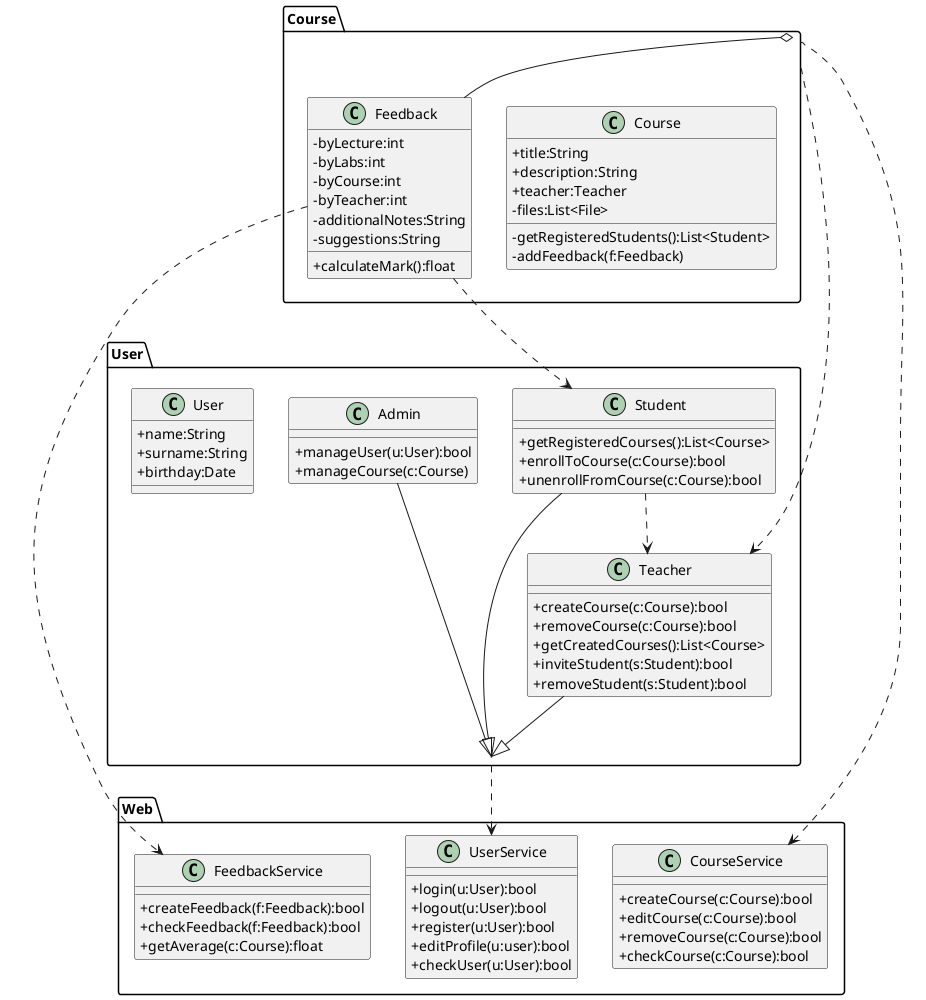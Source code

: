 @startuml
skinparam classAttributeIconSize 0

package User {
  class User{
      +name:String
      +surname:String
      +birthday:Date
  }
  class Admin{
  +manageUser(u:User):bool
  +manageCourse(c:Course)

  }
  class Student{
    +getRegisteredCourses():List<Course>
    +enrollToCourse(c:Course):bool
    +unenrollFromCourse(c:Course):bool
  }
  class Teacher{
    +createCourse(c:Course):bool
    +removeCourse(c:Course):bool
    +getCreatedCourses():List<Course>
    +inviteStudent(s:Student):bool
    +removeStudent(s:Student):bool
  }
}

package Course{
  class Course{
  +title:String
  +description:String
  +teacher:Teacher
  -files:List<File>
  -getRegisteredStudents():List<Student>
  -addFeedback(f:Feedback)
  }
  class Feedback{
  -byLecture:int
  -byLabs:int
  -byCourse:int
  -byTeacher:int
  -additionalNotes:String
  -suggestions:String
  +calculateMark():float
  }
}

package Web {
  class UserService{
  +login(u:User):bool
  +logout(u:User):bool
  +register(u:User):bool
  +editProfile(u:user):bool
  +checkUser(u:User):bool
  }
  class CourseService{
  +createCourse(c:Course):bool
  +editCourse(c:Course):bool
  +removeCourse(c:Course):bool
  +checkCourse(c:Course):bool
  }
  class FeedbackService{
  +createFeedback(f:Feedback):bool
  +checkFeedback(f:Feedback):bool
  +getAverage(c:Course):float
  }
}

User <|-up- Admin
User <|-up- Student
User <|-up- Teacher

Course o-- Feedback

Course ..> Teacher
Student ..> Teacher
Feedback ..> Student
Course ..> CourseService
Feedback ..> FeedbackService
User ..> UserService

@enduml
